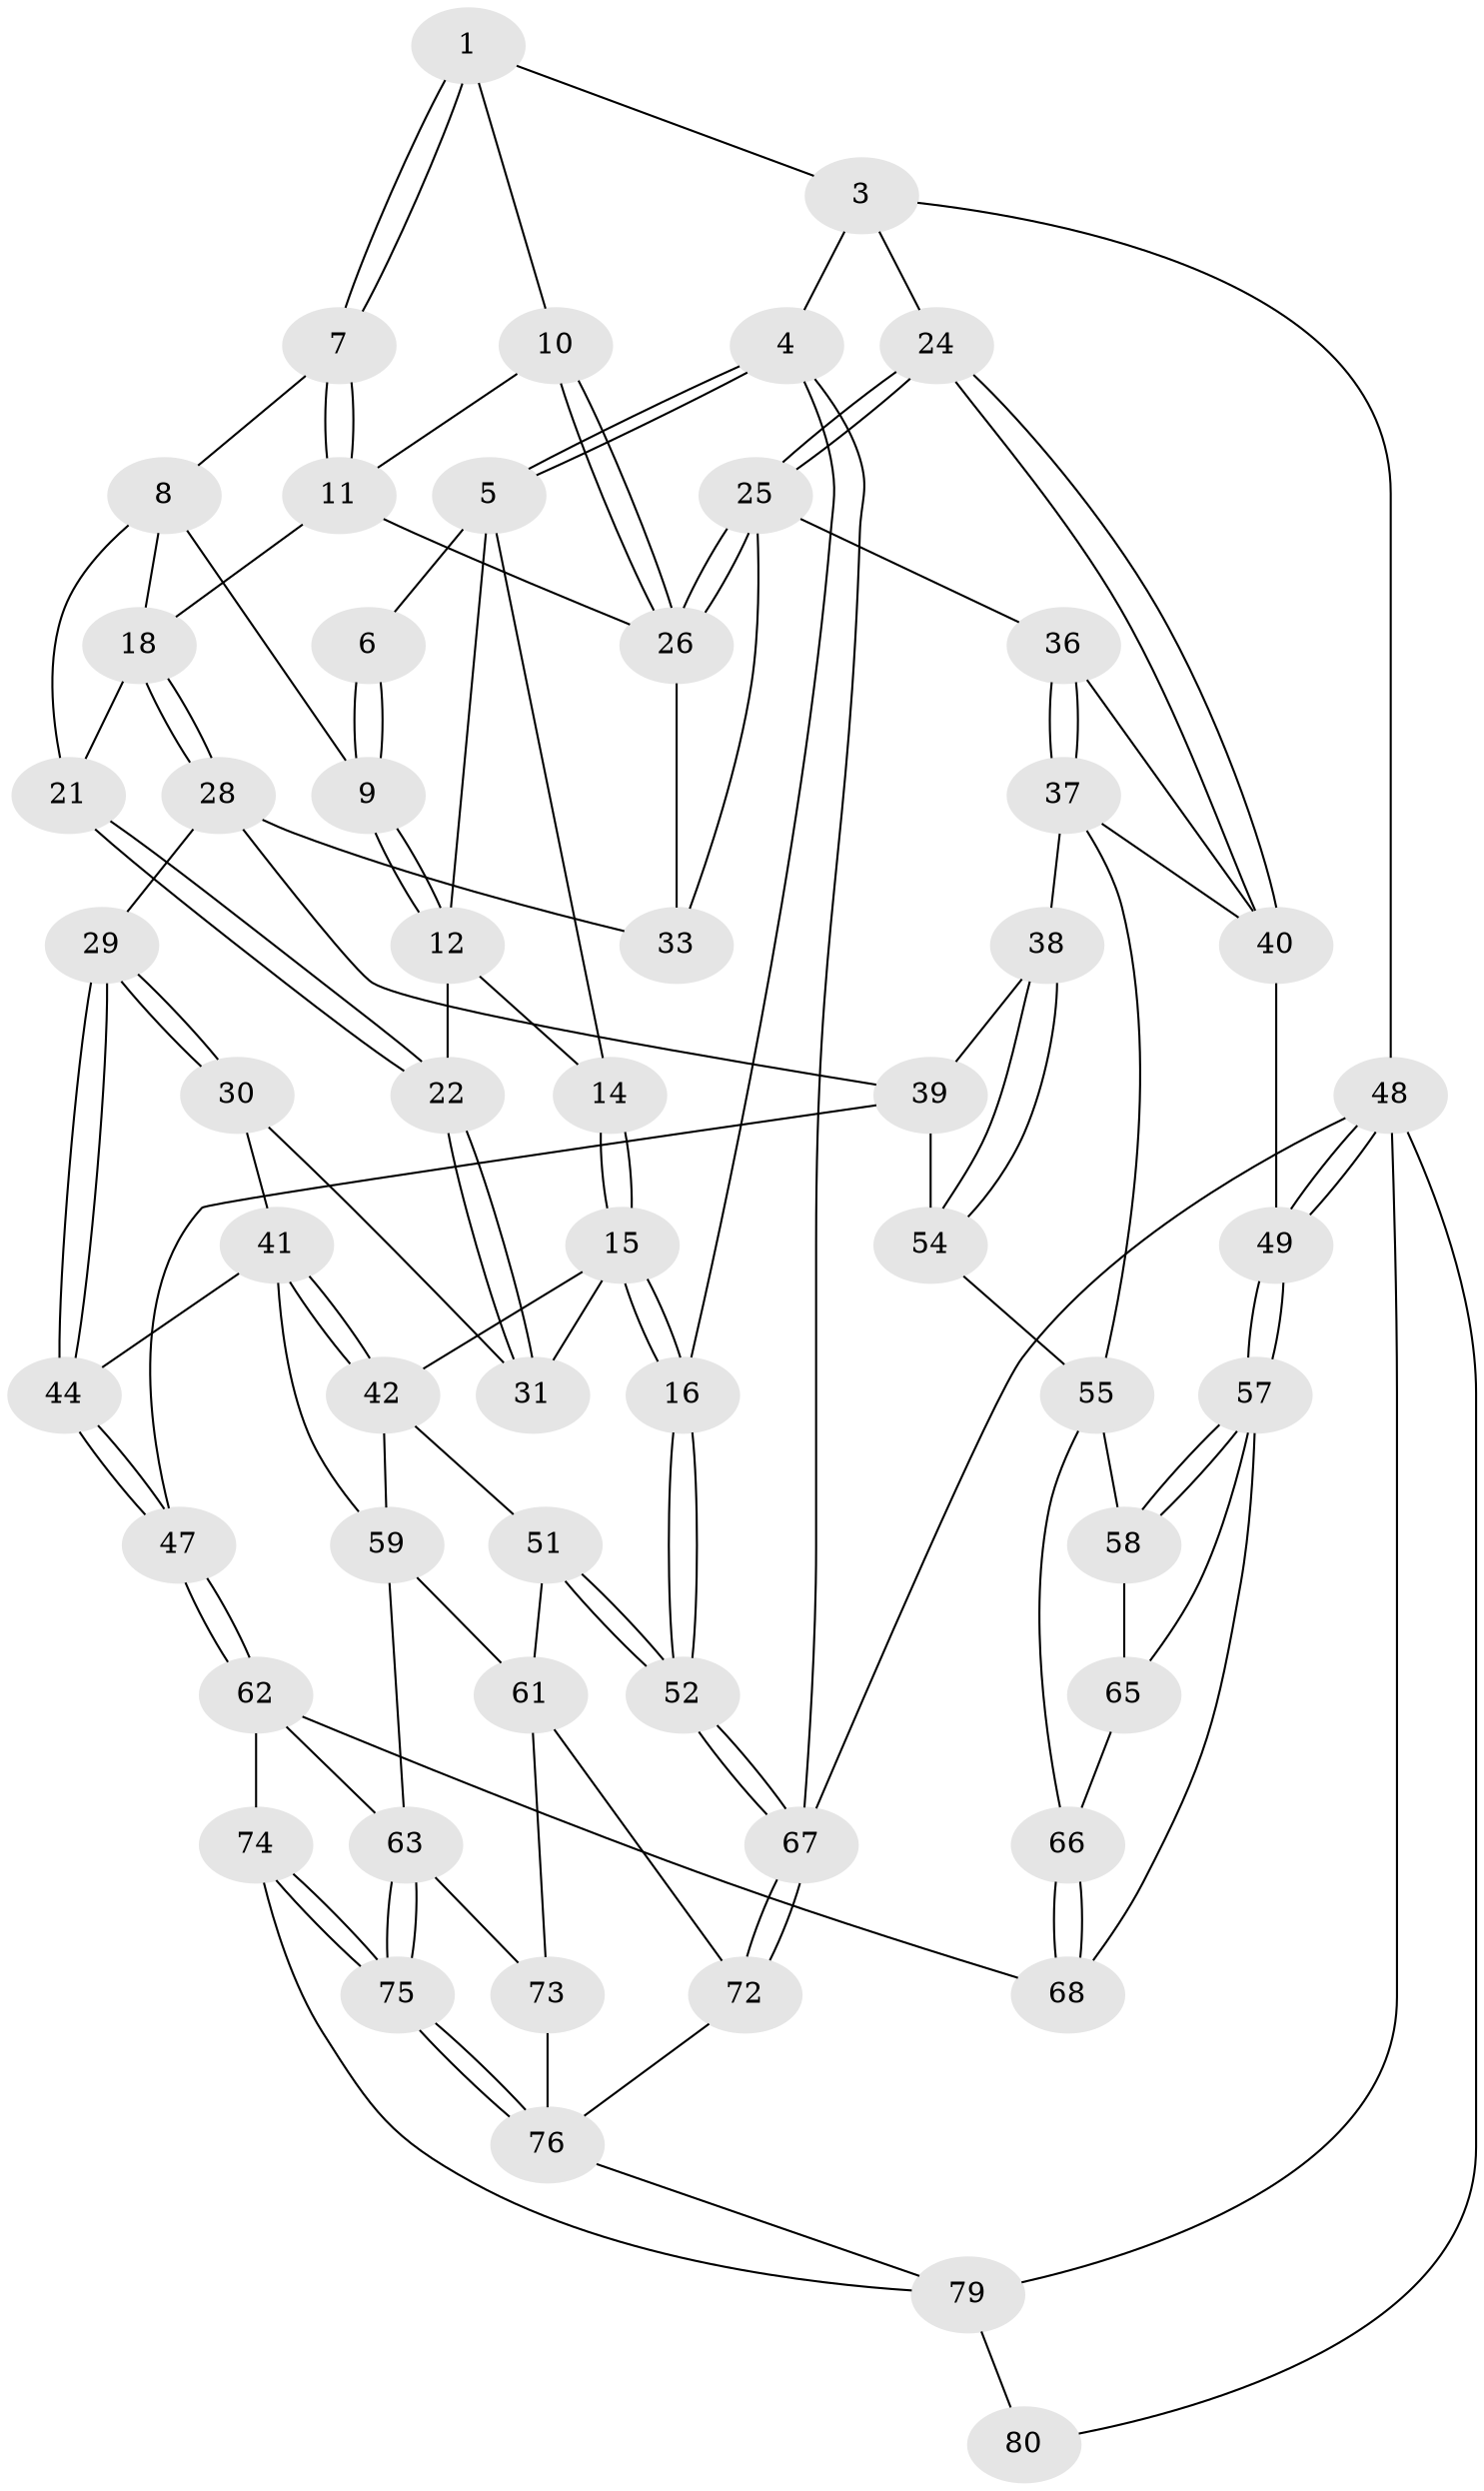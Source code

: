 // Generated by graph-tools (version 1.1) at 2025/52/02/27/25 19:52:41]
// undirected, 57 vertices, 130 edges
graph export_dot {
graph [start="1"]
  node [color=gray90,style=filled];
  1 [pos="+0.6578116739243864+0",super="+2"];
  3 [pos="+1+0"];
  4 [pos="+0+0"];
  5 [pos="+0+0",super="+13"];
  6 [pos="+0.33740963058378565+0"];
  7 [pos="+0.5487718700845673+0.07183893726862971"];
  8 [pos="+0.5319501323103036+0.07323548146106858",super="+20"];
  9 [pos="+0.36741259014492655+0"];
  10 [pos="+0.7220391682130531+0.055785903282904"];
  11 [pos="+0.6101130857546601+0.12203553319151442",super="+17"];
  12 [pos="+0.3418611337393469+0.09015707166188817",super="+23"];
  14 [pos="+0.07990725972966108+0.19786406836109469"];
  15 [pos="+0+0.24871058710553823",super="+32"];
  16 [pos="+0+0.20192568610923292"];
  18 [pos="+0.5785791050047647+0.22584437852302644",super="+19"];
  21 [pos="+0.4342987077631651+0.16714076281373713"];
  22 [pos="+0.3568062390390088+0.17413957476679026"];
  24 [pos="+1+0"];
  25 [pos="+1+0.09577495809495583",super="+35"];
  26 [pos="+0.7936285544311384+0.14632992260738045",super="+27"];
  28 [pos="+0.5677343262477142+0.3294396821184552",super="+34"];
  29 [pos="+0.5553224046654903+0.33468349775866446"];
  30 [pos="+0.4057643580574235+0.3278654368763119"];
  31 [pos="+0.35928897247507846+0.274646146838739"];
  33 [pos="+0.7748805285883237+0.2967989069519412"];
  36 [pos="+0.8604237250168643+0.3929185865440475"];
  37 [pos="+0.8561683679577746+0.4630802197555427",super="+53"];
  38 [pos="+0.8546935684927379+0.4637326051674389"];
  39 [pos="+0.6827373198956223+0.4911975947515499",super="+46"];
  40 [pos="+1+0.13816141042163574",super="+50"];
  41 [pos="+0.39875036156503796+0.35230527502896897",super="+45"];
  42 [pos="+0.28487176925468954+0.5317595776441488",super="+43"];
  44 [pos="+0.5051354119095591+0.5573270304683487"];
  47 [pos="+0.5380454448607088+0.5955460733822259"];
  48 [pos="+1+1",super="+81"];
  49 [pos="+1+0.7861227424730787"];
  51 [pos="+0.1102229243860634+0.6539980925118312"];
  52 [pos="+0+0.7008332770663052"];
  54 [pos="+0.7418687072501451+0.6522444031962938"];
  55 [pos="+0.9083960530428234+0.5379633987561809",super="+56"];
  57 [pos="+1+0.7834172738009698",super="+70"];
  58 [pos="+0.953860903388511+0.6261458631766648"];
  59 [pos="+0.29554771978765243+0.538494088964092",super="+60"];
  61 [pos="+0.15923281085100327+0.7390269067365899",super="+71"];
  62 [pos="+0.5302120701738492+0.635024179657457",super="+69"];
  63 [pos="+0.4224646624982252+0.7631761074667185",super="+64"];
  65 [pos="+0.8962233646492502+0.7385914521050305"];
  66 [pos="+0.7889164388668806+0.755557871320702"];
  67 [pos="+0+1"];
  68 [pos="+0.7652779738281111+0.8004718927936885",super="+78"];
  72 [pos="+0+1"];
  73 [pos="+0.3198268317320577+0.8539660875654607"];
  74 [pos="+0.7322146912384597+0.8461587032716721"];
  75 [pos="+0.6761189517695775+0.9224549901653375"];
  76 [pos="+0.6241236783907376+1",super="+77"];
  79 [pos="+0.8675102227797031+0.9132151352535623",super="+82"];
  80 [pos="+0.9373585908479436+0.9166429697981325"];
  1 -- 7;
  1 -- 7;
  1 -- 10;
  1 -- 3;
  3 -- 4;
  3 -- 24;
  3 -- 48;
  4 -- 5;
  4 -- 5;
  4 -- 16;
  4 -- 67;
  5 -- 6;
  5 -- 12;
  5 -- 14;
  6 -- 9;
  6 -- 9;
  7 -- 8;
  7 -- 11;
  7 -- 11;
  8 -- 9;
  8 -- 18;
  8 -- 21;
  9 -- 12;
  9 -- 12;
  10 -- 11;
  10 -- 26;
  10 -- 26;
  11 -- 18;
  11 -- 26;
  12 -- 14;
  12 -- 22;
  14 -- 15;
  14 -- 15;
  15 -- 16;
  15 -- 16;
  15 -- 42;
  15 -- 31;
  16 -- 52;
  16 -- 52;
  18 -- 28;
  18 -- 28;
  18 -- 21;
  21 -- 22;
  21 -- 22;
  22 -- 31;
  22 -- 31;
  24 -- 25;
  24 -- 25;
  24 -- 40;
  24 -- 40;
  25 -- 26;
  25 -- 26;
  25 -- 36;
  25 -- 33;
  26 -- 33;
  28 -- 29;
  28 -- 33;
  28 -- 39;
  29 -- 30;
  29 -- 30;
  29 -- 44;
  29 -- 44;
  30 -- 31;
  30 -- 41;
  36 -- 37;
  36 -- 37;
  36 -- 40;
  37 -- 38;
  37 -- 40;
  37 -- 55;
  38 -- 39;
  38 -- 54;
  38 -- 54;
  39 -- 47;
  39 -- 54;
  40 -- 49;
  41 -- 42;
  41 -- 42;
  41 -- 59;
  41 -- 44;
  42 -- 59;
  42 -- 51;
  44 -- 47;
  44 -- 47;
  47 -- 62;
  47 -- 62;
  48 -- 49;
  48 -- 49;
  48 -- 67;
  48 -- 80;
  48 -- 79;
  49 -- 57;
  49 -- 57;
  51 -- 52;
  51 -- 52;
  51 -- 61;
  52 -- 67;
  52 -- 67;
  54 -- 55;
  55 -- 58;
  55 -- 66;
  57 -- 58;
  57 -- 58;
  57 -- 65;
  57 -- 68;
  58 -- 65;
  59 -- 61;
  59 -- 63;
  61 -- 72;
  61 -- 73;
  62 -- 63;
  62 -- 74;
  62 -- 68;
  63 -- 75;
  63 -- 75;
  63 -- 73;
  65 -- 66;
  66 -- 68;
  66 -- 68;
  67 -- 72;
  67 -- 72;
  72 -- 76;
  73 -- 76;
  74 -- 75;
  74 -- 75;
  74 -- 79;
  75 -- 76;
  75 -- 76;
  76 -- 79;
  79 -- 80;
}

